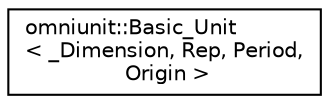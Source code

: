 digraph "Graphical Class Hierarchy"
{
  edge [fontname="Helvetica",fontsize="10",labelfontname="Helvetica",labelfontsize="10"];
  node [fontname="Helvetica",fontsize="10",shape=record];
  rankdir="LR";
  Node0 [label="omniunit::Basic_Unit\l\< _Dimension, Rep, Period,\l Origin \>",height=0.2,width=0.4,color="black", fillcolor="white", style="filled",URL="$classomniunit_1_1Basic__Unit.html"];
}
